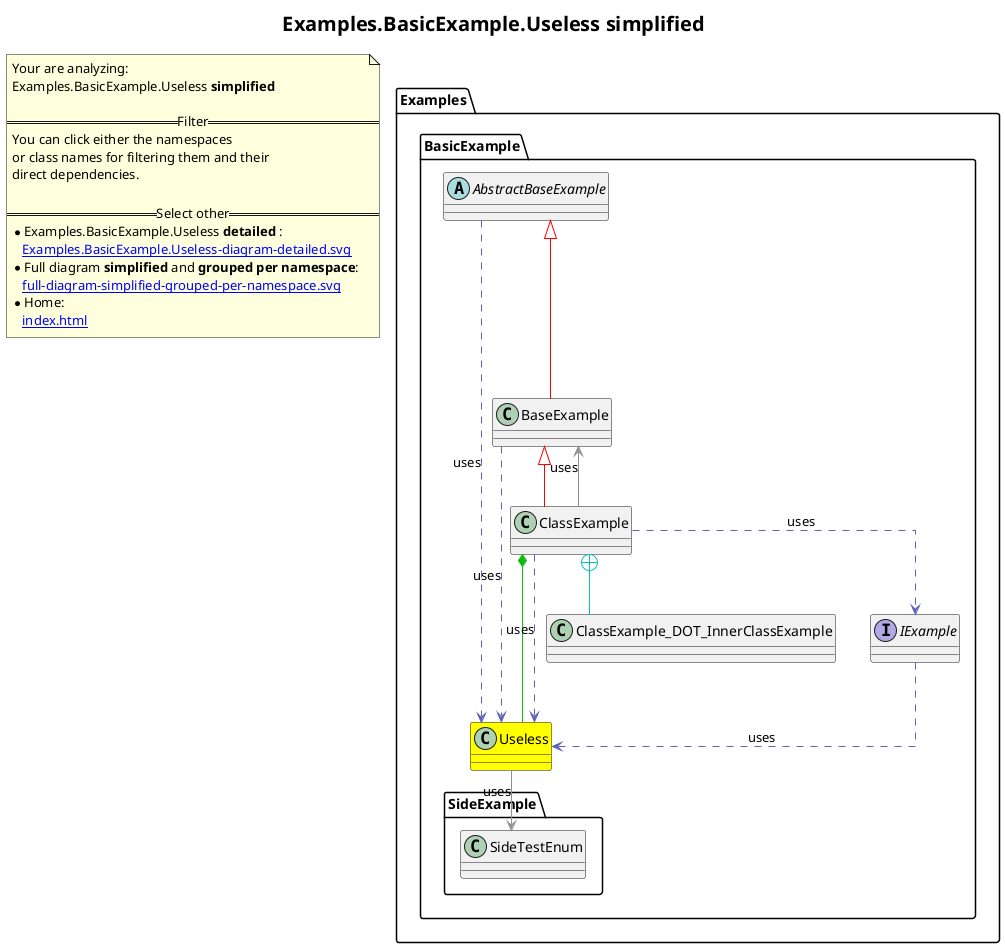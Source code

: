 @startuml
skinparam linetype ortho
title <size:20>Examples.BasicExample.Useless **simplified** </size>
note "Your are analyzing:\nExamples.BasicExample.Useless **simplified** \n\n==Filter==\nYou can click either the namespaces \nor class names for filtering them and their\ndirect dependencies.\n\n==Select other==\n* Examples.BasicExample.Useless **detailed** :\n   [[Examples.BasicExample.Useless-diagram-detailed.svg]]\n* Full diagram **simplified** and **grouped per namespace**:\n   [[full-diagram-simplified-grouped-per-namespace.svg]]\n* Home:\n   [[index.html]]" as FloatingNote
  class Examples.BasicExample.Useless [[Examples.BasicExample.Useless-diagram-simplified.svg]] #yellow {
  }
  class Examples.BasicExample.ClassExample_DOT_InnerClassExample [[Examples.BasicExample.ClassExample.InnerClassExample-diagram-simplified.svg]]  {
  }
  class Examples.BasicExample.BaseExample [[Examples.BasicExample.BaseExample-diagram-simplified.svg]]  {
  }
  abstract class Examples.BasicExample.AbstractBaseExample [[Examples.BasicExample.AbstractBaseExample-diagram-simplified.svg]]  {
  }
  interface Examples.BasicExample.IExample [[Examples.BasicExample.IExample-diagram-simplified.svg]]  {
  }
  class Examples.BasicExample.ClassExample [[Examples.BasicExample.ClassExample-diagram-simplified.svg]]  {
  }
    class Examples.BasicExample.SideExample.SideTestEnum [[Examples.BasicExample.SideExample.SideTestEnum-diagram-simplified.svg]]  {
    }
 ' *************************************** 
 ' *************************************** 
 ' *************************************** 
' Class relations extracted from namespace:
' Examples.BasicExample
Examples.BasicExample.Useless -[#909090]-> Examples.BasicExample.SideExample.SideTestEnum  : uses 
Examples.BasicExample.ClassExample.InnerClassExample .[#6060BB].> Examples.BasicExample.Useless  : uses 
Examples.BasicExample.AbstractBaseExample <|-[#red]- Examples.BasicExample.BaseExample
Examples.BasicExample.BaseExample .[#6060BB].> Examples.BasicExample.Useless  : uses 
Examples.BasicExample.AbstractBaseExample .[#6060BB].> Examples.BasicExample.Useless  : uses 
Examples.BasicExample.IExample .[#6060BB].> Examples.BasicExample.Useless  : uses 
Examples.BasicExample.BaseExample <|-[#red]- Examples.BasicExample.ClassExample
Examples.BasicExample.ClassExample +-[#10BBBB]- Examples.BasicExample.ClassExample_DOT_InnerClassExample 
Examples.BasicExample.ClassExample *-[#10BB10]- Examples.BasicExample.Useless 
Examples.BasicExample.ClassExample .[#6060BB].> Examples.BasicExample.Useless  : uses 
Examples.BasicExample.ClassExample -[#909090]-> Examples.BasicExample.BaseExample  : uses 
Examples.BasicExample.ClassExample .[#6060BB].> Examples.BasicExample.IExample  : uses 
' Class relations extracted from namespace:
' Examples.BasicExample.SideExample
@enduml